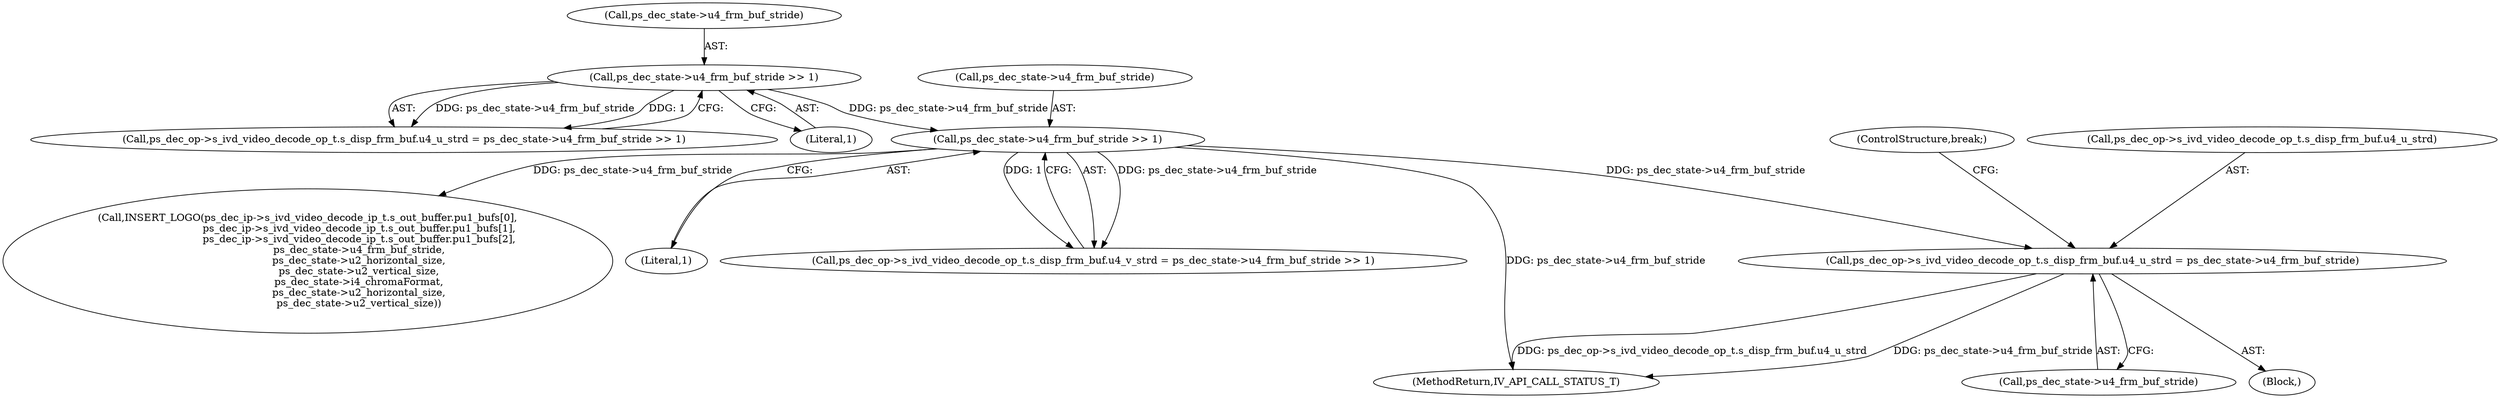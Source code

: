 digraph "0_Android_a86eb798d077b9b25c8f8c77e3c02c2f287c1ce7@pointer" {
"1000972" [label="(Call,ps_dec_op->s_ivd_video_decode_op_t.s_disp_frm_buf.u4_u_strd = ps_dec_state->u4_frm_buf_stride)"];
"1000922" [label="(Call,ps_dec_state->u4_frm_buf_stride >> 1)"];
"1000883" [label="(Call,ps_dec_state->u4_frm_buf_stride >> 1)"];
"1000972" [label="(Call,ps_dec_op->s_ivd_video_decode_op_t.s_disp_frm_buf.u4_u_strd = ps_dec_state->u4_frm_buf_stride)"];
"1000914" [label="(Call,ps_dec_op->s_ivd_video_decode_op_t.s_disp_frm_buf.u4_v_strd = ps_dec_state->u4_frm_buf_stride >> 1)"];
"1000884" [label="(Call,ps_dec_state->u4_frm_buf_stride)"];
"1000980" [label="(Call,ps_dec_state->u4_frm_buf_stride)"];
"1000883" [label="(Call,ps_dec_state->u4_frm_buf_stride >> 1)"];
"1000983" [label="(ControlStructure,break;)"];
"1001040" [label="(Call,INSERT_LOGO(ps_dec_ip->s_ivd_video_decode_ip_t.s_out_buffer.pu1_bufs[0],\n                                ps_dec_ip->s_ivd_video_decode_ip_t.s_out_buffer.pu1_bufs[1],\n                                ps_dec_ip->s_ivd_video_decode_ip_t.s_out_buffer.pu1_bufs[2],\n                                ps_dec_state->u4_frm_buf_stride,\n                                ps_dec_state->u2_horizontal_size,\n                                ps_dec_state->u2_vertical_size,\n                                ps_dec_state->i4_chromaFormat,\n                                ps_dec_state->u2_horizontal_size,\n                                ps_dec_state->u2_vertical_size))"];
"1000875" [label="(Call,ps_dec_op->s_ivd_video_decode_op_t.s_disp_frm_buf.u4_u_strd = ps_dec_state->u4_frm_buf_stride >> 1)"];
"1000887" [label="(Literal,1)"];
"1000926" [label="(Literal,1)"];
"1001689" [label="(MethodReturn,IV_API_CALL_STATUS_T)"];
"1000923" [label="(Call,ps_dec_state->u4_frm_buf_stride)"];
"1000973" [label="(Call,ps_dec_op->s_ivd_video_decode_op_t.s_disp_frm_buf.u4_u_strd)"];
"1000922" [label="(Call,ps_dec_state->u4_frm_buf_stride >> 1)"];
"1000958" [label="(Block,)"];
"1000972" -> "1000958"  [label="AST: "];
"1000972" -> "1000980"  [label="CFG: "];
"1000973" -> "1000972"  [label="AST: "];
"1000980" -> "1000972"  [label="AST: "];
"1000983" -> "1000972"  [label="CFG: "];
"1000972" -> "1001689"  [label="DDG: ps_dec_op->s_ivd_video_decode_op_t.s_disp_frm_buf.u4_u_strd"];
"1000972" -> "1001689"  [label="DDG: ps_dec_state->u4_frm_buf_stride"];
"1000922" -> "1000972"  [label="DDG: ps_dec_state->u4_frm_buf_stride"];
"1000922" -> "1000914"  [label="AST: "];
"1000922" -> "1000926"  [label="CFG: "];
"1000923" -> "1000922"  [label="AST: "];
"1000926" -> "1000922"  [label="AST: "];
"1000914" -> "1000922"  [label="CFG: "];
"1000922" -> "1001689"  [label="DDG: ps_dec_state->u4_frm_buf_stride"];
"1000922" -> "1000914"  [label="DDG: ps_dec_state->u4_frm_buf_stride"];
"1000922" -> "1000914"  [label="DDG: 1"];
"1000883" -> "1000922"  [label="DDG: ps_dec_state->u4_frm_buf_stride"];
"1000922" -> "1001040"  [label="DDG: ps_dec_state->u4_frm_buf_stride"];
"1000883" -> "1000875"  [label="AST: "];
"1000883" -> "1000887"  [label="CFG: "];
"1000884" -> "1000883"  [label="AST: "];
"1000887" -> "1000883"  [label="AST: "];
"1000875" -> "1000883"  [label="CFG: "];
"1000883" -> "1000875"  [label="DDG: ps_dec_state->u4_frm_buf_stride"];
"1000883" -> "1000875"  [label="DDG: 1"];
}
